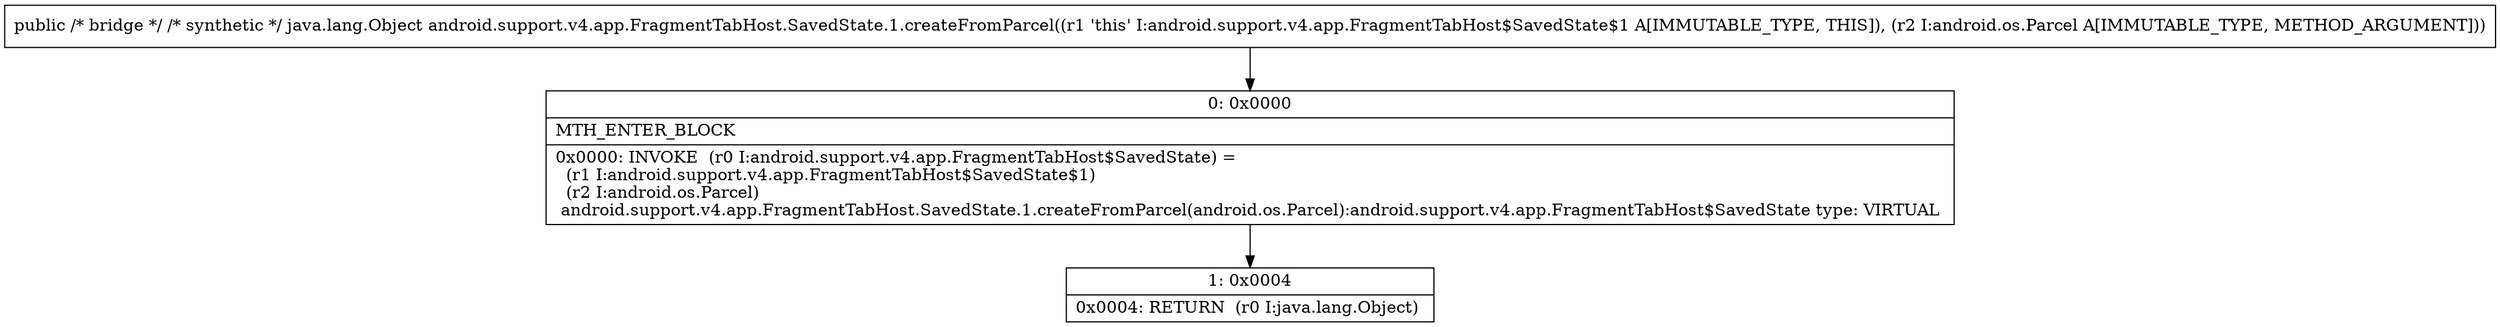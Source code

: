 digraph "CFG forandroid.support.v4.app.FragmentTabHost.SavedState.1.createFromParcel(Landroid\/os\/Parcel;)Ljava\/lang\/Object;" {
Node_0 [shape=record,label="{0\:\ 0x0000|MTH_ENTER_BLOCK\l|0x0000: INVOKE  (r0 I:android.support.v4.app.FragmentTabHost$SavedState) = \l  (r1 I:android.support.v4.app.FragmentTabHost$SavedState$1)\l  (r2 I:android.os.Parcel)\l android.support.v4.app.FragmentTabHost.SavedState.1.createFromParcel(android.os.Parcel):android.support.v4.app.FragmentTabHost$SavedState type: VIRTUAL \l}"];
Node_1 [shape=record,label="{1\:\ 0x0004|0x0004: RETURN  (r0 I:java.lang.Object) \l}"];
MethodNode[shape=record,label="{public \/* bridge *\/ \/* synthetic *\/ java.lang.Object android.support.v4.app.FragmentTabHost.SavedState.1.createFromParcel((r1 'this' I:android.support.v4.app.FragmentTabHost$SavedState$1 A[IMMUTABLE_TYPE, THIS]), (r2 I:android.os.Parcel A[IMMUTABLE_TYPE, METHOD_ARGUMENT])) }"];
MethodNode -> Node_0;
Node_0 -> Node_1;
}

